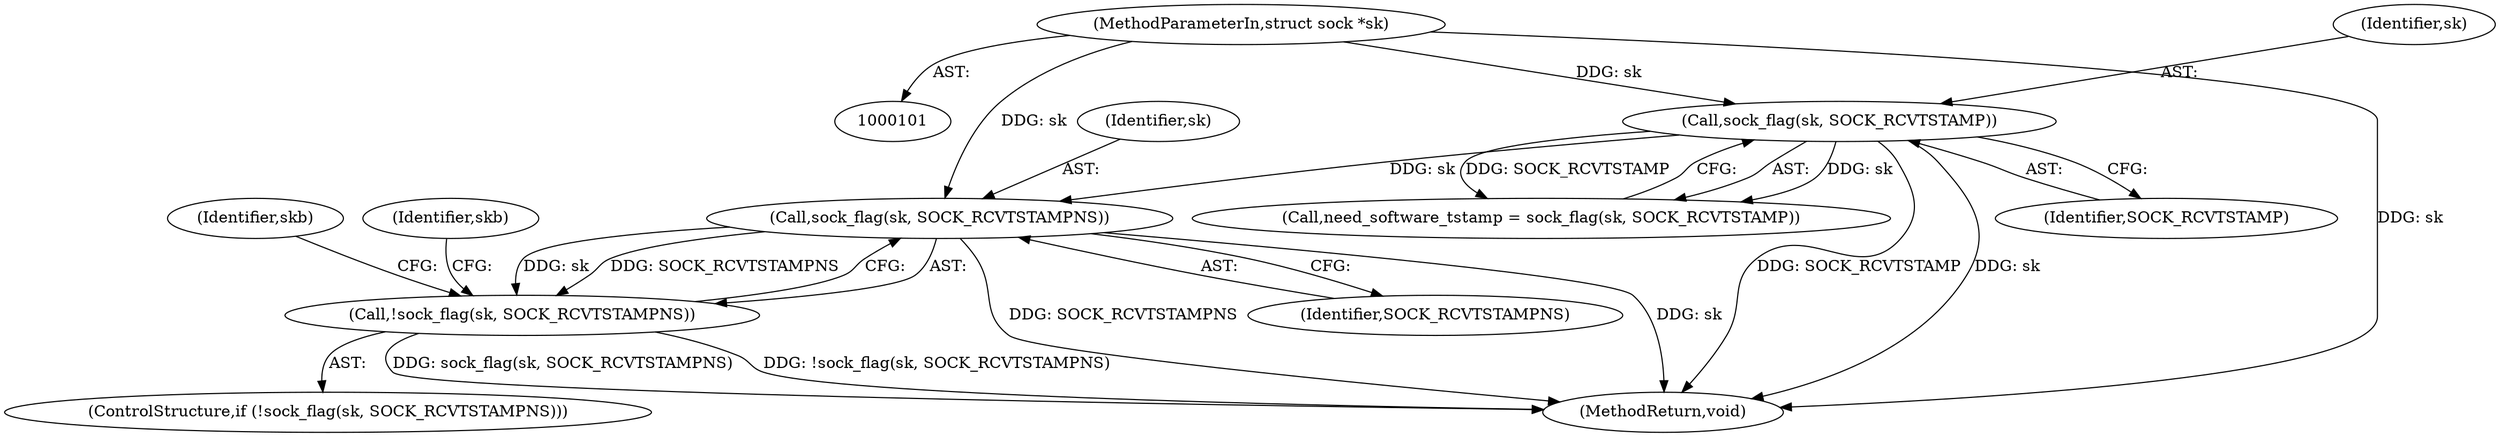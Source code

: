 digraph "0_linux_4ef1b2869447411ad3ef91ad7d4891a83c1a509a_2@pointer" {
"1000137" [label="(Call,sock_flag(sk, SOCK_RCVTSTAMPNS))"];
"1000109" [label="(Call,sock_flag(sk, SOCK_RCVTSTAMP))"];
"1000103" [label="(MethodParameterIn,struct sock *sk)"];
"1000136" [label="(Call,!sock_flag(sk, SOCK_RCVTSTAMPNS))"];
"1000109" [label="(Call,sock_flag(sk, SOCK_RCVTSTAMP))"];
"1000143" [label="(Identifier,skb)"];
"1000138" [label="(Identifier,sk)"];
"1000110" [label="(Identifier,sk)"];
"1000139" [label="(Identifier,SOCK_RCVTSTAMPNS)"];
"1000111" [label="(Identifier,SOCK_RCVTSTAMP)"];
"1000250" [label="(MethodReturn,void)"];
"1000135" [label="(ControlStructure,if (!sock_flag(sk, SOCK_RCVTSTAMPNS)))"];
"1000158" [label="(Identifier,skb)"];
"1000137" [label="(Call,sock_flag(sk, SOCK_RCVTSTAMPNS))"];
"1000136" [label="(Call,!sock_flag(sk, SOCK_RCVTSTAMPNS))"];
"1000103" [label="(MethodParameterIn,struct sock *sk)"];
"1000107" [label="(Call,need_software_tstamp = sock_flag(sk, SOCK_RCVTSTAMP))"];
"1000137" -> "1000136"  [label="AST: "];
"1000137" -> "1000139"  [label="CFG: "];
"1000138" -> "1000137"  [label="AST: "];
"1000139" -> "1000137"  [label="AST: "];
"1000136" -> "1000137"  [label="CFG: "];
"1000137" -> "1000250"  [label="DDG: sk"];
"1000137" -> "1000250"  [label="DDG: SOCK_RCVTSTAMPNS"];
"1000137" -> "1000136"  [label="DDG: sk"];
"1000137" -> "1000136"  [label="DDG: SOCK_RCVTSTAMPNS"];
"1000109" -> "1000137"  [label="DDG: sk"];
"1000103" -> "1000137"  [label="DDG: sk"];
"1000109" -> "1000107"  [label="AST: "];
"1000109" -> "1000111"  [label="CFG: "];
"1000110" -> "1000109"  [label="AST: "];
"1000111" -> "1000109"  [label="AST: "];
"1000107" -> "1000109"  [label="CFG: "];
"1000109" -> "1000250"  [label="DDG: sk"];
"1000109" -> "1000250"  [label="DDG: SOCK_RCVTSTAMP"];
"1000109" -> "1000107"  [label="DDG: sk"];
"1000109" -> "1000107"  [label="DDG: SOCK_RCVTSTAMP"];
"1000103" -> "1000109"  [label="DDG: sk"];
"1000103" -> "1000101"  [label="AST: "];
"1000103" -> "1000250"  [label="DDG: sk"];
"1000136" -> "1000135"  [label="AST: "];
"1000143" -> "1000136"  [label="CFG: "];
"1000158" -> "1000136"  [label="CFG: "];
"1000136" -> "1000250"  [label="DDG: !sock_flag(sk, SOCK_RCVTSTAMPNS)"];
"1000136" -> "1000250"  [label="DDG: sock_flag(sk, SOCK_RCVTSTAMPNS)"];
}
